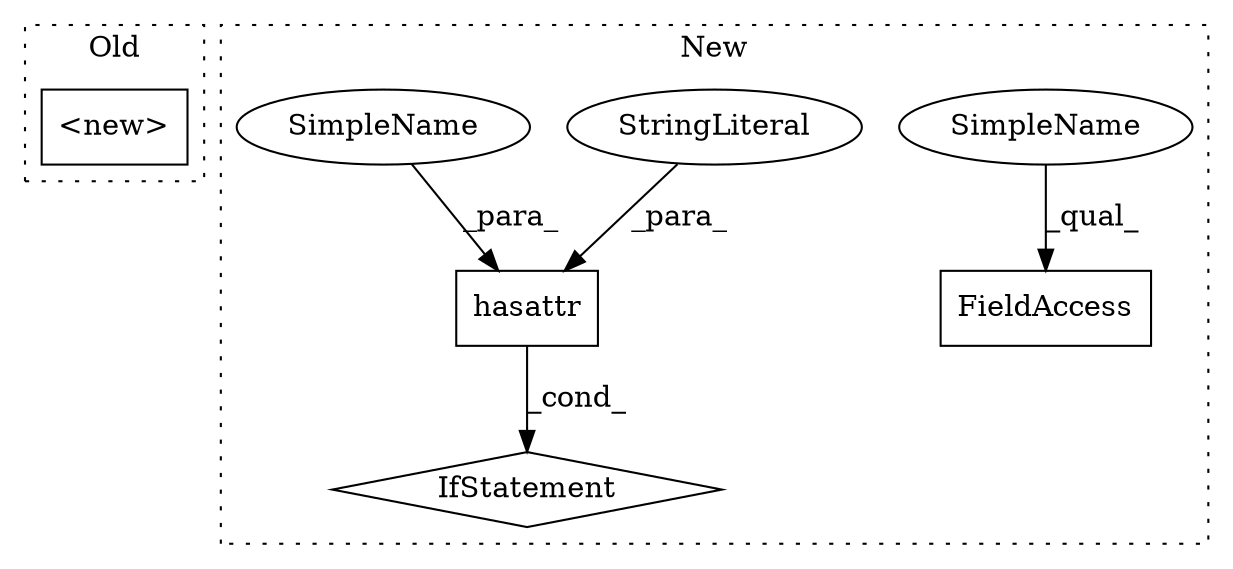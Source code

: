 digraph G {
subgraph cluster0 {
1 [label="<new>" a="14" s="8343" l="23" shape="box"];
label = "Old";
style="dotted";
}
subgraph cluster1 {
2 [label="hasattr" a="32" s="8391,8418" l="8,1" shape="box"];
3 [label="StringLiteral" a="45" s="8403" l="15" shape="ellipse"];
4 [label="IfStatement" a="25" s="8419" l="3" shape="diamond"];
5 [label="FieldAccess" a="22" s="8422" l="17" shape="box"];
6 [label="SimpleName" a="42" s="8422" l="3" shape="ellipse"];
7 [label="SimpleName" a="42" s="8399" l="3" shape="ellipse"];
label = "New";
style="dotted";
}
2 -> 4 [label="_cond_"];
3 -> 2 [label="_para_"];
6 -> 5 [label="_qual_"];
7 -> 2 [label="_para_"];
}